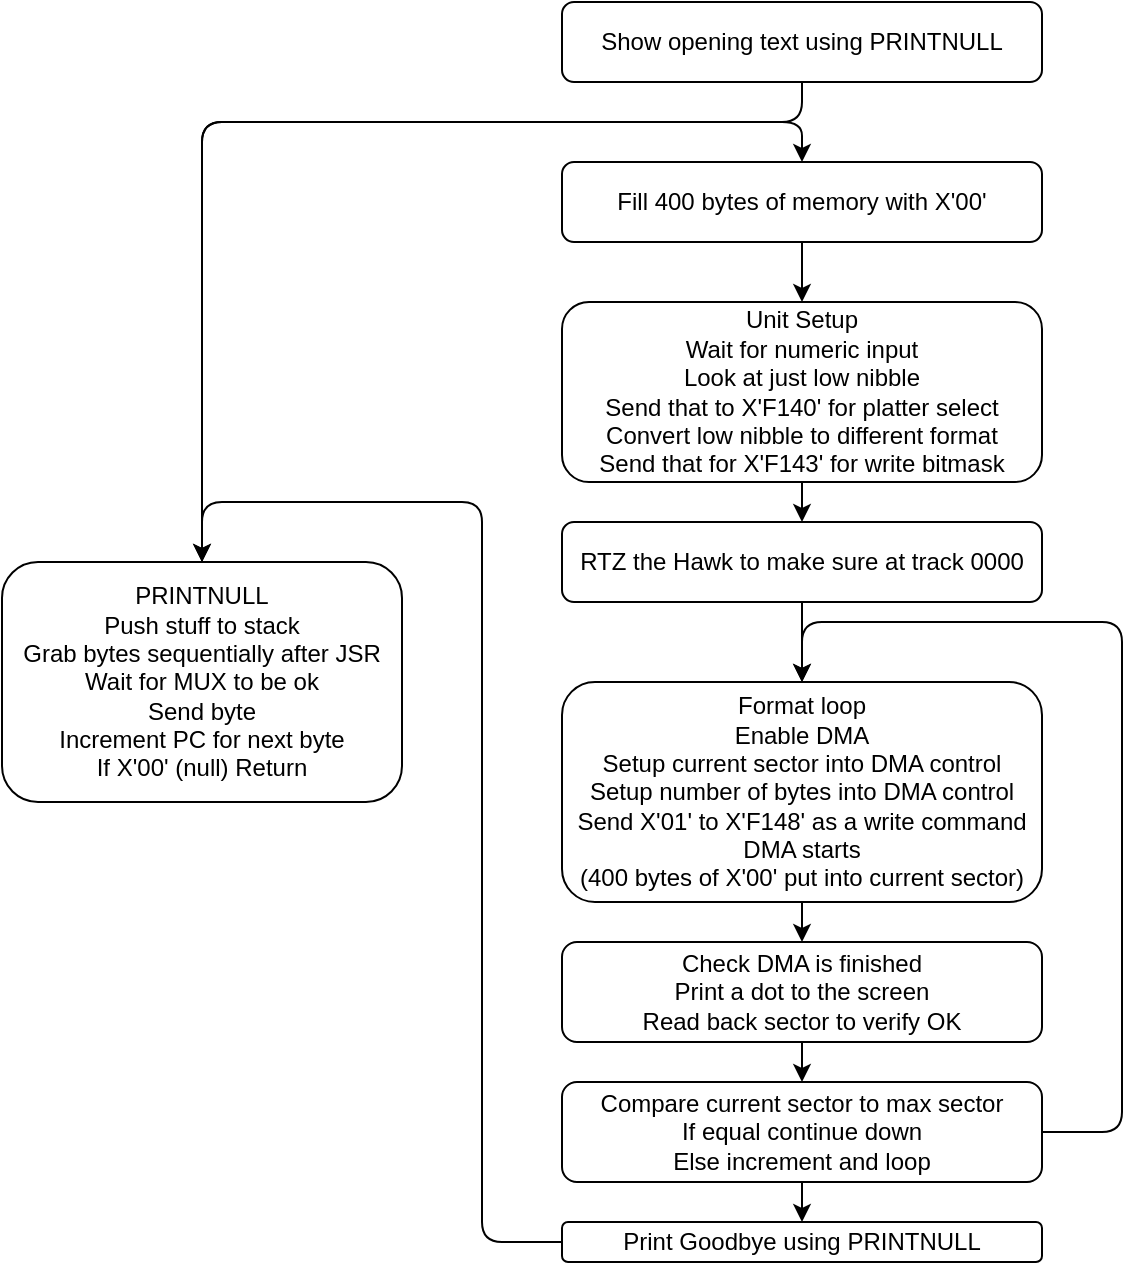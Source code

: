 <mxfile version="19.0.3" type="device"><diagram id="dJV7KkXHZG1UrYEnBWYl" name="Page-1"><mxGraphModel dx="1185" dy="721" grid="1" gridSize="10" guides="1" tooltips="1" connect="1" arrows="1" fold="1" page="1" pageScale="1" pageWidth="1654" pageHeight="1169" math="0" shadow="0"><root><mxCell id="0"/><mxCell id="1" parent="0"/><mxCell id="CFwvj1Q1NPTKVIuv0k24-1" value="Show opening text using PRINTNULL" style="rounded=1;whiteSpace=wrap;html=1;" vertex="1" parent="1"><mxGeometry x="600" y="240" width="240" height="40" as="geometry"/></mxCell><mxCell id="CFwvj1Q1NPTKVIuv0k24-2" value="PRINTNULL&lt;br&gt;Push stuff to stack&lt;br&gt;Grab bytes sequentially after JSR&lt;br&gt;Wait for MUX to be ok&lt;br&gt;Send byte&lt;br&gt;Increment PC for next byte&lt;br&gt;If X'00' (null) Return" style="rounded=1;whiteSpace=wrap;html=1;" vertex="1" parent="1"><mxGeometry x="320" y="520" width="200" height="120" as="geometry"/></mxCell><mxCell id="CFwvj1Q1NPTKVIuv0k24-4" value="Fill 400 bytes of memory with X'00'" style="rounded=1;whiteSpace=wrap;html=1;" vertex="1" parent="1"><mxGeometry x="600" y="320" width="240" height="40" as="geometry"/></mxCell><mxCell id="CFwvj1Q1NPTKVIuv0k24-6" value="" style="endArrow=classic;html=1;rounded=1;entryX=0.5;entryY=0;entryDx=0;entryDy=0;exitX=0.5;exitY=1;exitDx=0;exitDy=0;" edge="1" parent="1" source="CFwvj1Q1NPTKVIuv0k24-1" target="CFwvj1Q1NPTKVIuv0k24-2"><mxGeometry width="50" height="50" relative="1" as="geometry"><mxPoint x="510" y="410" as="sourcePoint"/><mxPoint x="560" y="360" as="targetPoint"/><Array as="points"><mxPoint x="720" y="300"/><mxPoint x="420" y="300"/></Array></mxGeometry></mxCell><mxCell id="CFwvj1Q1NPTKVIuv0k24-7" value="" style="endArrow=classic;html=1;rounded=1;entryX=0.5;entryY=0;entryDx=0;entryDy=0;exitX=0.5;exitY=0;exitDx=0;exitDy=0;" edge="1" parent="1" source="CFwvj1Q1NPTKVIuv0k24-2" target="CFwvj1Q1NPTKVIuv0k24-4"><mxGeometry width="50" height="50" relative="1" as="geometry"><mxPoint x="380" y="520" as="sourcePoint"/><mxPoint x="520" y="340" as="targetPoint"/><Array as="points"><mxPoint x="420" y="300"/><mxPoint x="720" y="300"/></Array></mxGeometry></mxCell><mxCell id="CFwvj1Q1NPTKVIuv0k24-8" value="Unit Setup&lt;br&gt;Wait for numeric input&lt;br&gt;Look at just low nibble&lt;br&gt;Send that to X'F140' for platter select&lt;br&gt;Convert low nibble to different format&lt;br&gt;Send that for X'F143' for write bitmask&lt;br&gt;" style="rounded=1;whiteSpace=wrap;html=1;" vertex="1" parent="1"><mxGeometry x="600" y="390" width="240" height="90" as="geometry"/></mxCell><mxCell id="CFwvj1Q1NPTKVIuv0k24-9" value="" style="endArrow=classic;html=1;rounded=1;entryX=0.5;entryY=0;entryDx=0;entryDy=0;exitX=0.5;exitY=1;exitDx=0;exitDy=0;" edge="1" parent="1" source="CFwvj1Q1NPTKVIuv0k24-4" target="CFwvj1Q1NPTKVIuv0k24-8"><mxGeometry width="50" height="50" relative="1" as="geometry"><mxPoint x="710" y="450" as="sourcePoint"/><mxPoint x="760" y="400" as="targetPoint"/></mxGeometry></mxCell><mxCell id="CFwvj1Q1NPTKVIuv0k24-10" value="RTZ the Hawk to make sure at track 0000" style="rounded=1;whiteSpace=wrap;html=1;" vertex="1" parent="1"><mxGeometry x="600" y="500" width="240" height="40" as="geometry"/></mxCell><mxCell id="CFwvj1Q1NPTKVIuv0k24-11" value="Format loop&lt;br&gt;Enable DMA&lt;br&gt;Setup current sector into DMA control&lt;br&gt;Setup number of bytes into DMA control&lt;br&gt;Send X'01' to X'F148' as a write command&lt;br&gt;DMA starts&lt;br&gt;(400 bytes of X'00' put into current sector)" style="rounded=1;whiteSpace=wrap;html=1;" vertex="1" parent="1"><mxGeometry x="600" y="580" width="240" height="110" as="geometry"/></mxCell><mxCell id="CFwvj1Q1NPTKVIuv0k24-12" value="Check DMA is finished&lt;br&gt;Print a dot to the screen&lt;br&gt;Read back sector to verify OK" style="rounded=1;whiteSpace=wrap;html=1;" vertex="1" parent="1"><mxGeometry x="600" y="710" width="240" height="50" as="geometry"/></mxCell><mxCell id="CFwvj1Q1NPTKVIuv0k24-13" value="Compare current sector to max sector&lt;br&gt;If equal continue down&lt;br&gt;Else increment and loop" style="rounded=1;whiteSpace=wrap;html=1;" vertex="1" parent="1"><mxGeometry x="600" y="780" width="240" height="50" as="geometry"/></mxCell><mxCell id="CFwvj1Q1NPTKVIuv0k24-14" value="Print Goodbye using PRINTNULL" style="rounded=1;whiteSpace=wrap;html=1;" vertex="1" parent="1"><mxGeometry x="600" y="850" width="240" height="20" as="geometry"/></mxCell><mxCell id="CFwvj1Q1NPTKVIuv0k24-15" value="" style="endArrow=classic;html=1;rounded=1;exitX=0.5;exitY=1;exitDx=0;exitDy=0;" edge="1" parent="1" source="CFwvj1Q1NPTKVIuv0k24-8" target="CFwvj1Q1NPTKVIuv0k24-10"><mxGeometry width="50" height="50" relative="1" as="geometry"><mxPoint x="700" y="570" as="sourcePoint"/><mxPoint x="750" y="520" as="targetPoint"/></mxGeometry></mxCell><mxCell id="CFwvj1Q1NPTKVIuv0k24-16" value="" style="endArrow=classic;html=1;rounded=1;entryX=0.5;entryY=0;entryDx=0;entryDy=0;exitX=0.5;exitY=1;exitDx=0;exitDy=0;" edge="1" parent="1" source="CFwvj1Q1NPTKVIuv0k24-10" target="CFwvj1Q1NPTKVIuv0k24-11"><mxGeometry width="50" height="50" relative="1" as="geometry"><mxPoint x="700" y="570" as="sourcePoint"/><mxPoint x="750" y="520" as="targetPoint"/></mxGeometry></mxCell><mxCell id="CFwvj1Q1NPTKVIuv0k24-17" value="" style="endArrow=classic;html=1;rounded=1;entryX=0.5;entryY=0;entryDx=0;entryDy=0;exitX=0.5;exitY=1;exitDx=0;exitDy=0;" edge="1" parent="1" source="CFwvj1Q1NPTKVIuv0k24-11" target="CFwvj1Q1NPTKVIuv0k24-12"><mxGeometry width="50" height="50" relative="1" as="geometry"><mxPoint x="700" y="730" as="sourcePoint"/><mxPoint x="750" y="680" as="targetPoint"/></mxGeometry></mxCell><mxCell id="CFwvj1Q1NPTKVIuv0k24-18" value="" style="endArrow=classic;html=1;rounded=1;entryX=0.5;entryY=0;entryDx=0;entryDy=0;exitX=0.5;exitY=1;exitDx=0;exitDy=0;" edge="1" parent="1" source="CFwvj1Q1NPTKVIuv0k24-12" target="CFwvj1Q1NPTKVIuv0k24-13"><mxGeometry width="50" height="50" relative="1" as="geometry"><mxPoint x="750" y="810" as="sourcePoint"/><mxPoint x="800" y="760" as="targetPoint"/></mxGeometry></mxCell><mxCell id="CFwvj1Q1NPTKVIuv0k24-19" value="" style="endArrow=classic;html=1;rounded=1;entryX=0.5;entryY=0;entryDx=0;entryDy=0;exitX=0.5;exitY=1;exitDx=0;exitDy=0;" edge="1" parent="1" source="CFwvj1Q1NPTKVIuv0k24-13" target="CFwvj1Q1NPTKVIuv0k24-14"><mxGeometry width="50" height="50" relative="1" as="geometry"><mxPoint x="750" y="810" as="sourcePoint"/><mxPoint x="800" y="760" as="targetPoint"/></mxGeometry></mxCell><mxCell id="CFwvj1Q1NPTKVIuv0k24-20" value="" style="endArrow=classic;html=1;rounded=1;entryX=0.5;entryY=0;entryDx=0;entryDy=0;exitX=1;exitY=0.5;exitDx=0;exitDy=0;" edge="1" parent="1" source="CFwvj1Q1NPTKVIuv0k24-13" target="CFwvj1Q1NPTKVIuv0k24-11"><mxGeometry width="50" height="50" relative="1" as="geometry"><mxPoint x="990" y="690" as="sourcePoint"/><mxPoint x="1040" y="640" as="targetPoint"/><Array as="points"><mxPoint x="880" y="805"/><mxPoint x="880" y="550"/><mxPoint x="720" y="550"/></Array></mxGeometry></mxCell><mxCell id="CFwvj1Q1NPTKVIuv0k24-21" value="" style="endArrow=classic;html=1;rounded=1;entryX=0.5;entryY=0;entryDx=0;entryDy=0;exitX=0;exitY=0.5;exitDx=0;exitDy=0;" edge="1" parent="1" source="CFwvj1Q1NPTKVIuv0k24-14" target="CFwvj1Q1NPTKVIuv0k24-2"><mxGeometry width="50" height="50" relative="1" as="geometry"><mxPoint x="590" y="810" as="sourcePoint"/><mxPoint x="530" y="630" as="targetPoint"/><Array as="points"><mxPoint x="560" y="860"/><mxPoint x="560" y="490"/><mxPoint x="420" y="490"/></Array></mxGeometry></mxCell></root></mxGraphModel></diagram></mxfile>